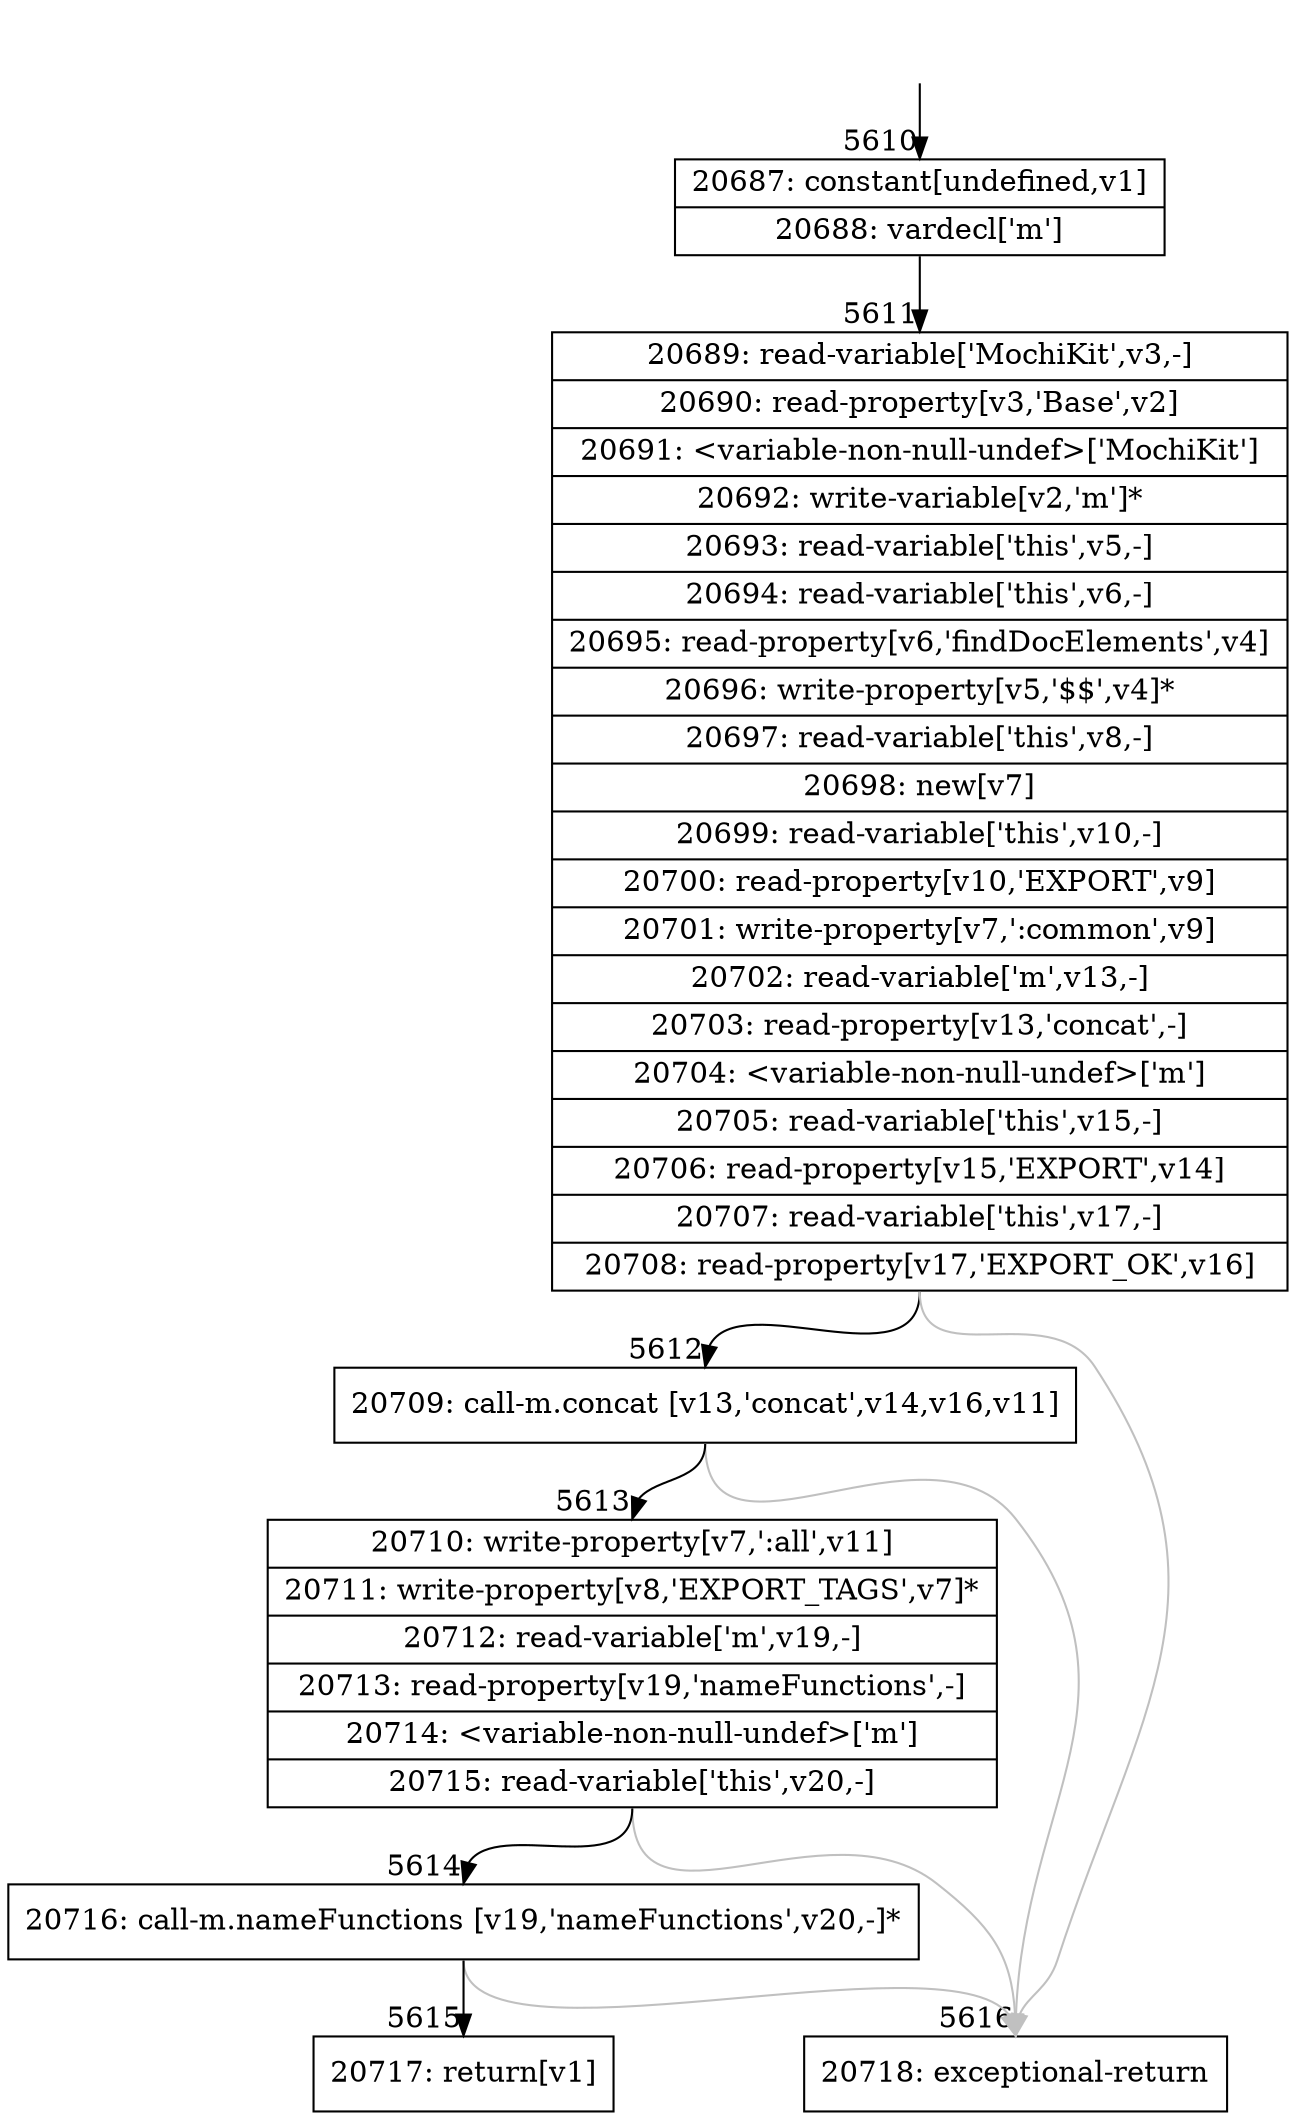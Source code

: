 digraph {
rankdir="TD"
BB_entry388[shape=none,label=""];
BB_entry388 -> BB5610 [tailport=s, headport=n, headlabel="    5610"]
BB5610 [shape=record label="{20687: constant[undefined,v1]|20688: vardecl['m']}" ] 
BB5610 -> BB5611 [tailport=s, headport=n, headlabel="      5611"]
BB5611 [shape=record label="{20689: read-variable['MochiKit',v3,-]|20690: read-property[v3,'Base',v2]|20691: \<variable-non-null-undef\>['MochiKit']|20692: write-variable[v2,'m']*|20693: read-variable['this',v5,-]|20694: read-variable['this',v6,-]|20695: read-property[v6,'findDocElements',v4]|20696: write-property[v5,'$$',v4]*|20697: read-variable['this',v8,-]|20698: new[v7]|20699: read-variable['this',v10,-]|20700: read-property[v10,'EXPORT',v9]|20701: write-property[v7,':common',v9]|20702: read-variable['m',v13,-]|20703: read-property[v13,'concat',-]|20704: \<variable-non-null-undef\>['m']|20705: read-variable['this',v15,-]|20706: read-property[v15,'EXPORT',v14]|20707: read-variable['this',v17,-]|20708: read-property[v17,'EXPORT_OK',v16]}" ] 
BB5611 -> BB5612 [tailport=s, headport=n, headlabel="      5612"]
BB5611 -> BB5616 [tailport=s, headport=n, color=gray, headlabel="      5616"]
BB5612 [shape=record label="{20709: call-m.concat [v13,'concat',v14,v16,v11]}" ] 
BB5612 -> BB5613 [tailport=s, headport=n, headlabel="      5613"]
BB5612 -> BB5616 [tailport=s, headport=n, color=gray]
BB5613 [shape=record label="{20710: write-property[v7,':all',v11]|20711: write-property[v8,'EXPORT_TAGS',v7]*|20712: read-variable['m',v19,-]|20713: read-property[v19,'nameFunctions',-]|20714: \<variable-non-null-undef\>['m']|20715: read-variable['this',v20,-]}" ] 
BB5613 -> BB5614 [tailport=s, headport=n, headlabel="      5614"]
BB5613 -> BB5616 [tailport=s, headport=n, color=gray]
BB5614 [shape=record label="{20716: call-m.nameFunctions [v19,'nameFunctions',v20,-]*}" ] 
BB5614 -> BB5615 [tailport=s, headport=n, headlabel="      5615"]
BB5614 -> BB5616 [tailport=s, headport=n, color=gray]
BB5615 [shape=record label="{20717: return[v1]}" ] 
BB5616 [shape=record label="{20718: exceptional-return}" ] 
//#$~ 3932
}
